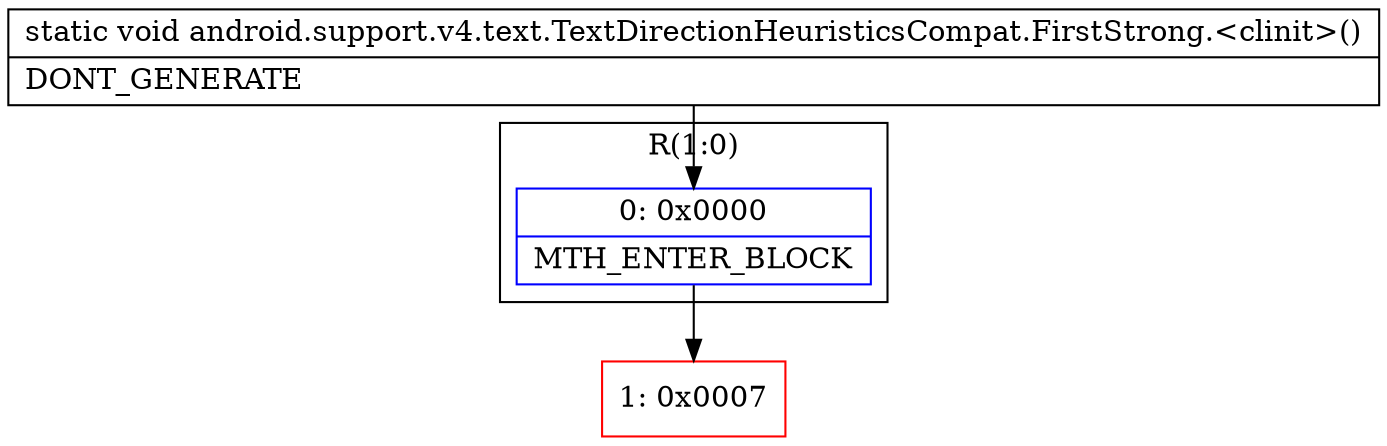 digraph "CFG forandroid.support.v4.text.TextDirectionHeuristicsCompat.FirstStrong.\<clinit\>()V" {
subgraph cluster_Region_68563553 {
label = "R(1:0)";
node [shape=record,color=blue];
Node_0 [shape=record,label="{0\:\ 0x0000|MTH_ENTER_BLOCK\l}"];
}
Node_1 [shape=record,color=red,label="{1\:\ 0x0007}"];
MethodNode[shape=record,label="{static void android.support.v4.text.TextDirectionHeuristicsCompat.FirstStrong.\<clinit\>()  | DONT_GENERATE\l}"];
MethodNode -> Node_0;
Node_0 -> Node_1;
}

